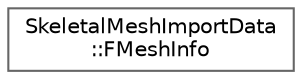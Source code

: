 digraph "Graphical Class Hierarchy"
{
 // INTERACTIVE_SVG=YES
 // LATEX_PDF_SIZE
  bgcolor="transparent";
  edge [fontname=Helvetica,fontsize=10,labelfontname=Helvetica,labelfontsize=10];
  node [fontname=Helvetica,fontsize=10,shape=box,height=0.2,width=0.4];
  rankdir="LR";
  Node0 [id="Node000000",label="SkeletalMeshImportData\l::FMeshInfo",height=0.2,width=0.4,color="grey40", fillcolor="white", style="filled",URL="$d1/d9f/structSkeletalMeshImportData_1_1FMeshInfo.html",tooltip="Some information per individual mesh, as appearing in the source asset."];
}
